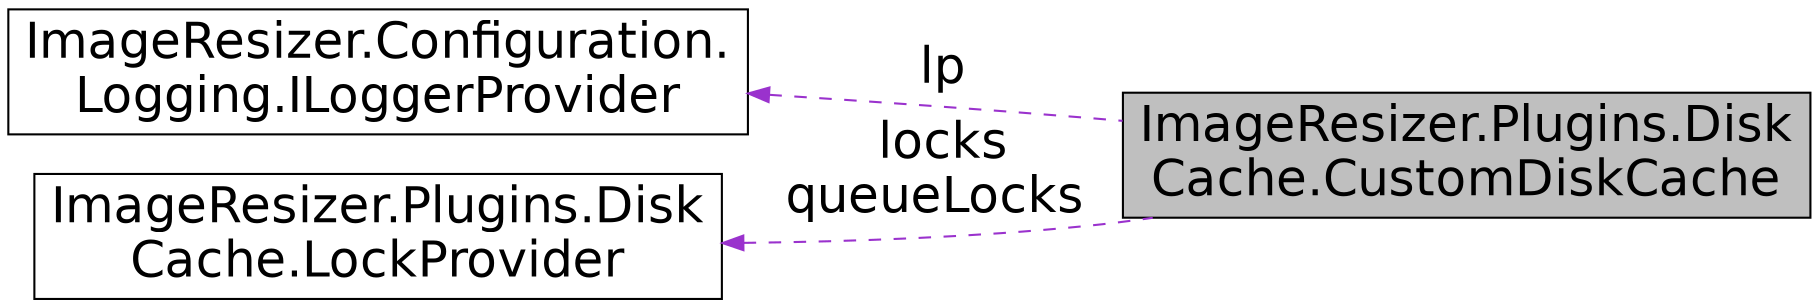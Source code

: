 digraph "ImageResizer.Plugins.DiskCache.CustomDiskCache"
{
  edge [fontname="Helvetica",fontsize="24",labelfontname="Helvetica",labelfontsize="24"];
  node [fontname="Helvetica",fontsize="24",shape=record];
  rankdir="LR";
  Node1 [label="ImageResizer.Plugins.Disk\lCache.CustomDiskCache",height=0.2,width=0.4,color="black", fillcolor="grey75", style="filled" fontcolor="black"];
  Node2 -> Node1 [dir="back",color="darkorchid3",fontsize="24",style="dashed",label=" lp" ,fontname="Helvetica"];
  Node2 [label="ImageResizer.Configuration.\lLogging.ILoggerProvider",height=0.2,width=0.4,color="black", fillcolor="white", style="filled",URL="$interface_image_resizer_1_1_configuration_1_1_logging_1_1_i_logger_provider.html"];
  Node3 -> Node1 [dir="back",color="darkorchid3",fontsize="24",style="dashed",label=" locks\nqueueLocks" ,fontname="Helvetica"];
  Node3 [label="ImageResizer.Plugins.Disk\lCache.LockProvider",height=0.2,width=0.4,color="black", fillcolor="white", style="filled",URL="$class_image_resizer_1_1_plugins_1_1_disk_cache_1_1_lock_provider.html",tooltip="Provides locking based on a string key. Locks are local to the LockProvider instance. The class handles disposing of unused locks. Generally used for coordinating writes to files (of which there can be millions). Only keeps key/lock pairs in memory which are in use. Thread-safe. "];
}
